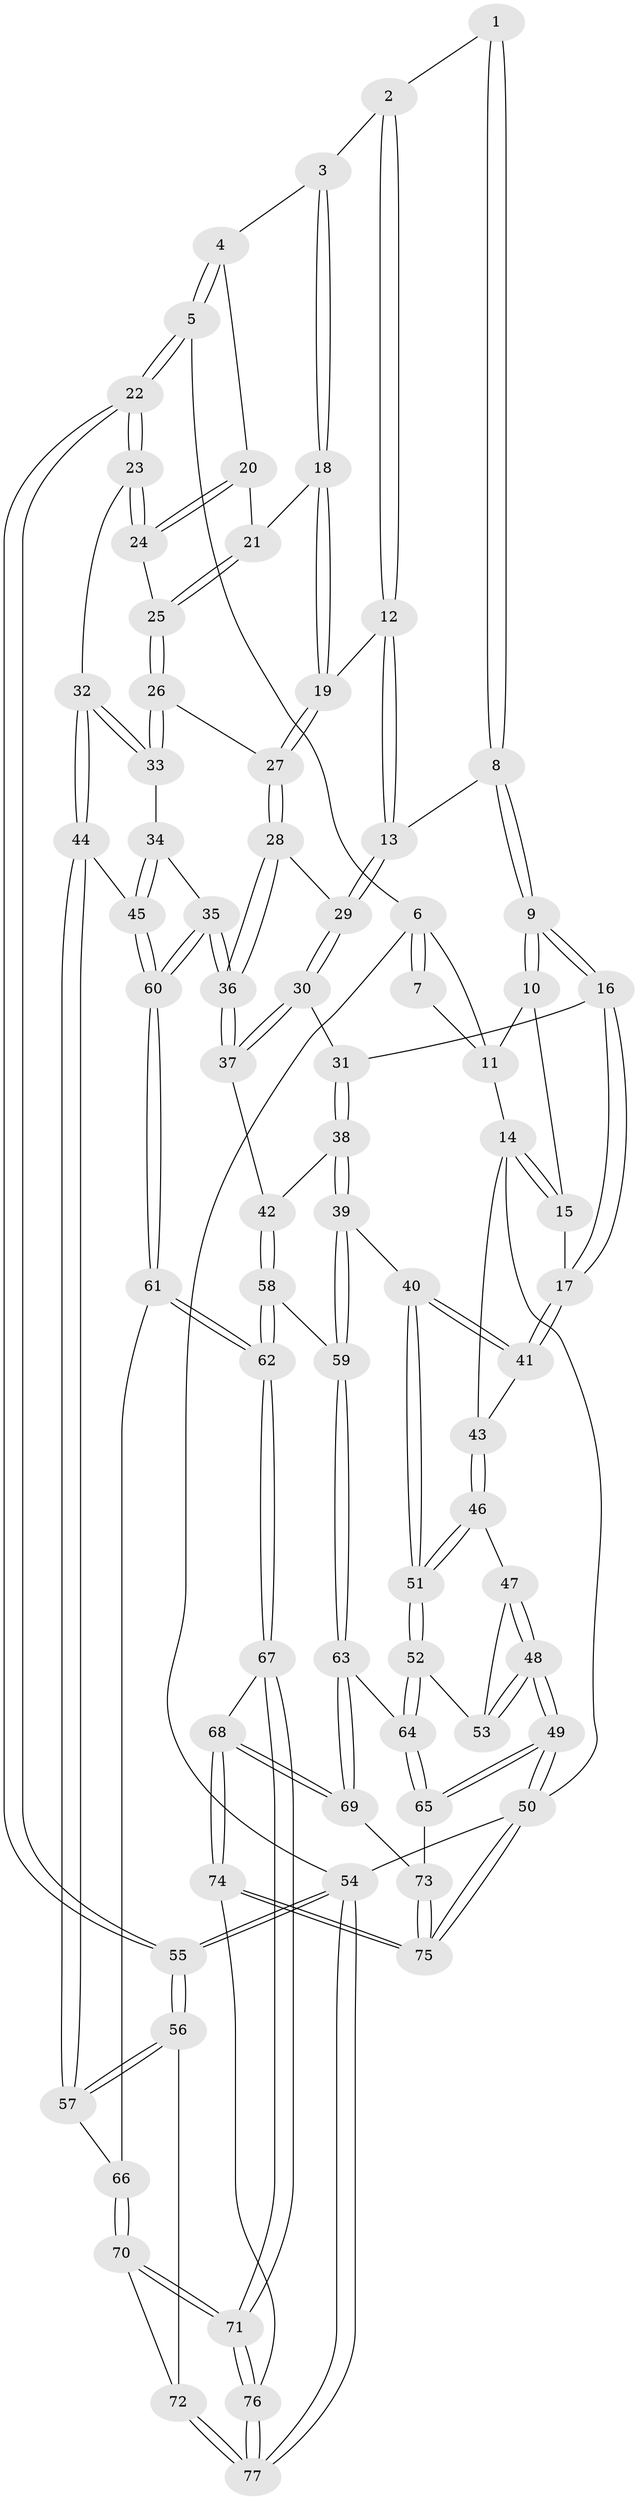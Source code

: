 // coarse degree distribution, {4: 0.33962264150943394, 6: 0.20754716981132076, 3: 0.07547169811320754, 5: 0.33962264150943394, 7: 0.018867924528301886, 9: 0.018867924528301886}
// Generated by graph-tools (version 1.1) at 2025/21/03/04/25 18:21:41]
// undirected, 77 vertices, 189 edges
graph export_dot {
graph [start="1"]
  node [color=gray90,style=filled];
  1 [pos="+0.6439933136052027+0"];
  2 [pos="+0.6913738581432444+0"];
  3 [pos="+0.7423187131463981+0.04390492789071246"];
  4 [pos="+0.9119195641220165+0.09981083287830277"];
  5 [pos="+1+0.0388435284472728"];
  6 [pos="+1+0"];
  7 [pos="+0.63182933599959+0"];
  8 [pos="+0.5130839988308928+0.19758668238397414"];
  9 [pos="+0.41765302023184236+0.22107416839248076"];
  10 [pos="+0.31847365074972067+0"];
  11 [pos="+0.3304733250355589+0"];
  12 [pos="+0.6148619295413063+0.19869193169847754"];
  13 [pos="+0.5897031344194518+0.20952431809603636"];
  14 [pos="+0+0.24672466625236225"];
  15 [pos="+0.22744491333905775+0"];
  16 [pos="+0.4056958264496856+0.24522482757662975"];
  17 [pos="+0.18401355672638695+0.30048850381409314"];
  18 [pos="+0.7555652722802884+0.1851224423575512"];
  19 [pos="+0.6854463774012083+0.21672349297038299"];
  20 [pos="+0.8533941479041477+0.16927273889543626"];
  21 [pos="+0.7797859838826738+0.2026241643181374"];
  22 [pos="+1+0.37121043139260357"];
  23 [pos="+1+0.38154386007455093"];
  24 [pos="+0.907306520435549+0.2897947182485869"];
  25 [pos="+0.8047032262715519+0.26879895636676726"];
  26 [pos="+0.7434547740976992+0.34227858414209106"];
  27 [pos="+0.7061327886692462+0.3387623498218485"];
  28 [pos="+0.6453119626737598+0.36444136243234765"];
  29 [pos="+0.6245649910673096+0.35260532581337684"];
  30 [pos="+0.4895791488032393+0.36327924209967155"];
  31 [pos="+0.44809087599360287+0.34766449643680214"];
  32 [pos="+0.9222847649765475+0.4694806722188437"];
  33 [pos="+0.8392005842486282+0.4665125236469366"];
  34 [pos="+0.8046375644214838+0.4866204382858732"];
  35 [pos="+0.6428938458543239+0.5486815677431063"];
  36 [pos="+0.6418906532239199+0.548092468389623"];
  37 [pos="+0.5974990646679287+0.5477018138942762"];
  38 [pos="+0.38750316063872126+0.4902950864480316"];
  39 [pos="+0.31118436187590737+0.5348202376317671"];
  40 [pos="+0.25052533021607953+0.5260451766966163"];
  41 [pos="+0.17668401004882833+0.3059762284995327"];
  42 [pos="+0.5590089953700986+0.5603029408490139"];
  43 [pos="+0+0.2711844205638113"];
  44 [pos="+0.8707927939180226+0.6811220553020748"];
  45 [pos="+0.7976916567341567+0.6691350628263789"];
  46 [pos="+0+0.3331847051035489"];
  47 [pos="+0+0.3694974821458947"];
  48 [pos="+0+0.6095306692511139"];
  49 [pos="+0+1"];
  50 [pos="+0+1"];
  51 [pos="+0.17976288896664122+0.5876568369289911"];
  52 [pos="+0.16986729053170935+0.6061284729368499"];
  53 [pos="+0.06881468615217357+0.5886639552490514"];
  54 [pos="+1+1"];
  55 [pos="+1+0.782276970315374"];
  56 [pos="+1+0.7831154280336227"];
  57 [pos="+0.8909423805762132+0.7091824808278874"];
  58 [pos="+0.43772086672177213+0.7298916453861974"];
  59 [pos="+0.42562100617668686+0.7338842766988428"];
  60 [pos="+0.6919386440832144+0.6757712701670405"];
  61 [pos="+0.6667737496490687+0.755415443555851"];
  62 [pos="+0.6462042924448689+0.7806569593154266"];
  63 [pos="+0.379330096649844+0.8035497005774528"];
  64 [pos="+0.1609278834864097+0.6449437186540039"];
  65 [pos="+0+0.8877661681686655"];
  66 [pos="+0.8413945574652191+0.8109314890854636"];
  67 [pos="+0.6465395456336919+0.809697961483944"];
  68 [pos="+0.4761648436753371+0.8991362289736264"];
  69 [pos="+0.37753627118994404+0.810059320834795"];
  70 [pos="+0.8544482498448581+0.889829939331656"];
  71 [pos="+0.699222819648844+1"];
  72 [pos="+0.9081391283152069+0.9009010965115563"];
  73 [pos="+0.35125190359871883+0.8345867045878287"];
  74 [pos="+0.6197875022898381+1"];
  75 [pos="+0.31336266003175617+1"];
  76 [pos="+0.6453523777168645+1"];
  77 [pos="+1+1"];
  1 -- 2;
  1 -- 8;
  1 -- 8;
  2 -- 3;
  2 -- 12;
  2 -- 12;
  3 -- 4;
  3 -- 18;
  3 -- 18;
  4 -- 5;
  4 -- 5;
  4 -- 20;
  5 -- 6;
  5 -- 22;
  5 -- 22;
  6 -- 7;
  6 -- 7;
  6 -- 11;
  6 -- 54;
  7 -- 11;
  8 -- 9;
  8 -- 9;
  8 -- 13;
  9 -- 10;
  9 -- 10;
  9 -- 16;
  9 -- 16;
  10 -- 11;
  10 -- 15;
  11 -- 14;
  12 -- 13;
  12 -- 13;
  12 -- 19;
  13 -- 29;
  13 -- 29;
  14 -- 15;
  14 -- 15;
  14 -- 43;
  14 -- 50;
  15 -- 17;
  16 -- 17;
  16 -- 17;
  16 -- 31;
  17 -- 41;
  17 -- 41;
  18 -- 19;
  18 -- 19;
  18 -- 21;
  19 -- 27;
  19 -- 27;
  20 -- 21;
  20 -- 24;
  20 -- 24;
  21 -- 25;
  21 -- 25;
  22 -- 23;
  22 -- 23;
  22 -- 55;
  22 -- 55;
  23 -- 24;
  23 -- 24;
  23 -- 32;
  24 -- 25;
  25 -- 26;
  25 -- 26;
  26 -- 27;
  26 -- 33;
  26 -- 33;
  27 -- 28;
  27 -- 28;
  28 -- 29;
  28 -- 36;
  28 -- 36;
  29 -- 30;
  29 -- 30;
  30 -- 31;
  30 -- 37;
  30 -- 37;
  31 -- 38;
  31 -- 38;
  32 -- 33;
  32 -- 33;
  32 -- 44;
  32 -- 44;
  33 -- 34;
  34 -- 35;
  34 -- 45;
  34 -- 45;
  35 -- 36;
  35 -- 36;
  35 -- 60;
  35 -- 60;
  36 -- 37;
  36 -- 37;
  37 -- 42;
  38 -- 39;
  38 -- 39;
  38 -- 42;
  39 -- 40;
  39 -- 59;
  39 -- 59;
  40 -- 41;
  40 -- 41;
  40 -- 51;
  40 -- 51;
  41 -- 43;
  42 -- 58;
  42 -- 58;
  43 -- 46;
  43 -- 46;
  44 -- 45;
  44 -- 57;
  44 -- 57;
  45 -- 60;
  45 -- 60;
  46 -- 47;
  46 -- 51;
  46 -- 51;
  47 -- 48;
  47 -- 48;
  47 -- 53;
  48 -- 49;
  48 -- 49;
  48 -- 53;
  48 -- 53;
  49 -- 50;
  49 -- 50;
  49 -- 65;
  49 -- 65;
  50 -- 75;
  50 -- 75;
  50 -- 54;
  51 -- 52;
  51 -- 52;
  52 -- 53;
  52 -- 64;
  52 -- 64;
  54 -- 55;
  54 -- 55;
  54 -- 77;
  54 -- 77;
  55 -- 56;
  55 -- 56;
  56 -- 57;
  56 -- 57;
  56 -- 72;
  57 -- 66;
  58 -- 59;
  58 -- 62;
  58 -- 62;
  59 -- 63;
  59 -- 63;
  60 -- 61;
  60 -- 61;
  61 -- 62;
  61 -- 62;
  61 -- 66;
  62 -- 67;
  62 -- 67;
  63 -- 64;
  63 -- 69;
  63 -- 69;
  64 -- 65;
  64 -- 65;
  65 -- 73;
  66 -- 70;
  66 -- 70;
  67 -- 68;
  67 -- 71;
  67 -- 71;
  68 -- 69;
  68 -- 69;
  68 -- 74;
  68 -- 74;
  69 -- 73;
  70 -- 71;
  70 -- 71;
  70 -- 72;
  71 -- 76;
  71 -- 76;
  72 -- 77;
  72 -- 77;
  73 -- 75;
  73 -- 75;
  74 -- 75;
  74 -- 75;
  74 -- 76;
  76 -- 77;
  76 -- 77;
}
